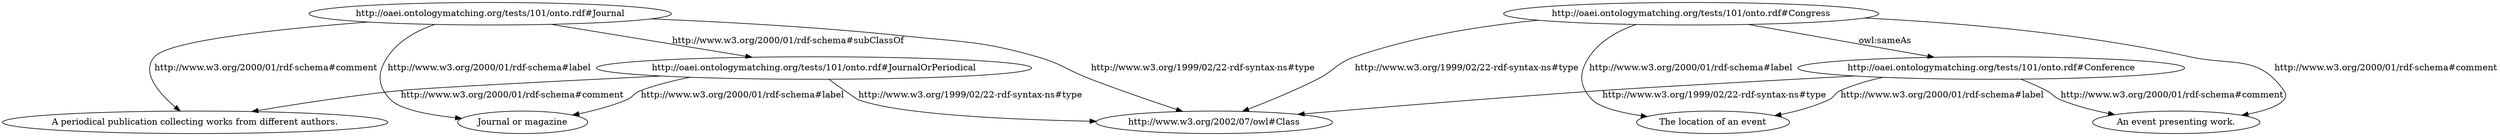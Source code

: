 digraph  {
	
	n9[label="A periodical publication collecting works from different authors."];
	n8[label="An event presenting work."];
	n7[label="Journal or magazine"];
	n5[label="The location of an event"];
	n4[label="http://oaei.ontologymatching.org/tests/101/onto.rdf#Conference"];
	n3[label="http://oaei.ontologymatching.org/tests/101/onto.rdf#Congress"];
	n1[label="http://oaei.ontologymatching.org/tests/101/onto.rdf#Journal"];
	n6[label="http://oaei.ontologymatching.org/tests/101/onto.rdf#JournalOrPeriodical"];
	n2[label="http://www.w3.org/2002/07/owl#Class"];
	n4->n2[label="http://www.w3.org/1999/02/22-rdf-syntax-ns#type"];
	n4->n5[label="http://www.w3.org/2000/01/rdf-schema#label"];
	n4->n8[label="http://www.w3.org/2000/01/rdf-schema#comment"];
	n3->n2[label="http://www.w3.org/1999/02/22-rdf-syntax-ns#type"];
	n3->n8[label="http://www.w3.org/2000/01/rdf-schema#comment"];
	n3->n4[label="owl:sameAs"];
	n3->n5[label="http://www.w3.org/2000/01/rdf-schema#label"];
	n1->n2[label="http://www.w3.org/1999/02/22-rdf-syntax-ns#type"];
	n1->n6[label="http://www.w3.org/2000/01/rdf-schema#subClassOf"];
	n1->n9[label="http://www.w3.org/2000/01/rdf-schema#comment"];
	n1->n7[label="http://www.w3.org/2000/01/rdf-schema#label"];
	n6->n7[label="http://www.w3.org/2000/01/rdf-schema#label"];
	n6->n2[label="http://www.w3.org/1999/02/22-rdf-syntax-ns#type"];
	n6->n9[label="http://www.w3.org/2000/01/rdf-schema#comment"];
	
}